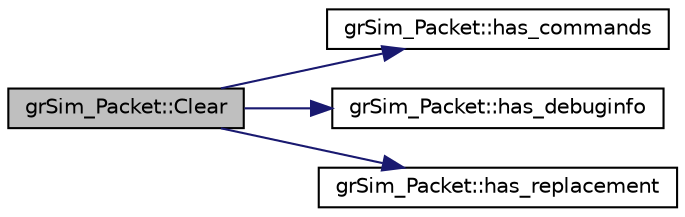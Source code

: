 digraph "grSim_Packet::Clear"
{
 // INTERACTIVE_SVG=YES
  edge [fontname="Helvetica",fontsize="10",labelfontname="Helvetica",labelfontsize="10"];
  node [fontname="Helvetica",fontsize="10",shape=record];
  rankdir="LR";
  Node1 [label="grSim_Packet::Clear",height=0.2,width=0.4,color="black", fillcolor="grey75", style="filled", fontcolor="black"];
  Node1 -> Node2 [color="midnightblue",fontsize="10",style="solid",fontname="Helvetica"];
  Node2 [label="grSim_Packet::has_commands",height=0.2,width=0.4,color="black", fillcolor="white", style="filled",URL="$d3/db5/classgr_sim___packet.html#a1d8ff8109c642a1faab29a6fc4b6bb53"];
  Node1 -> Node3 [color="midnightblue",fontsize="10",style="solid",fontname="Helvetica"];
  Node3 [label="grSim_Packet::has_debuginfo",height=0.2,width=0.4,color="black", fillcolor="white", style="filled",URL="$d3/db5/classgr_sim___packet.html#a36d28a1340dc6b59f047ed45e01adfde"];
  Node1 -> Node4 [color="midnightblue",fontsize="10",style="solid",fontname="Helvetica"];
  Node4 [label="grSim_Packet::has_replacement",height=0.2,width=0.4,color="black", fillcolor="white", style="filled",URL="$d3/db5/classgr_sim___packet.html#ad0a738e8174ef42182b65cf66bb6e548"];
}
